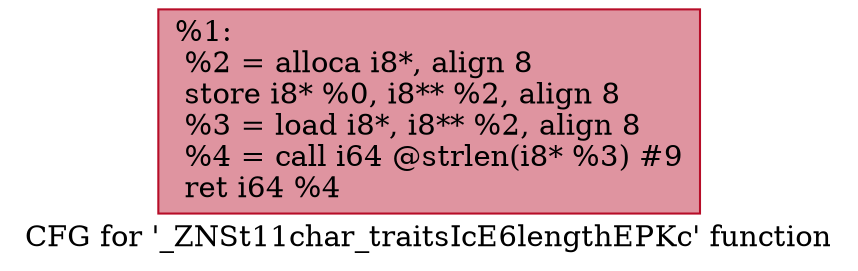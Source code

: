digraph "CFG for '_ZNSt11char_traitsIcE6lengthEPKc' function" {
	label="CFG for '_ZNSt11char_traitsIcE6lengthEPKc' function";

	Node0x5652aeb135d0 [shape=record,color="#b70d28ff", style=filled, fillcolor="#b70d2870",label="{%1:\l  %2 = alloca i8*, align 8\l  store i8* %0, i8** %2, align 8\l  %3 = load i8*, i8** %2, align 8\l  %4 = call i64 @strlen(i8* %3) #9\l  ret i64 %4\l}"];
}
